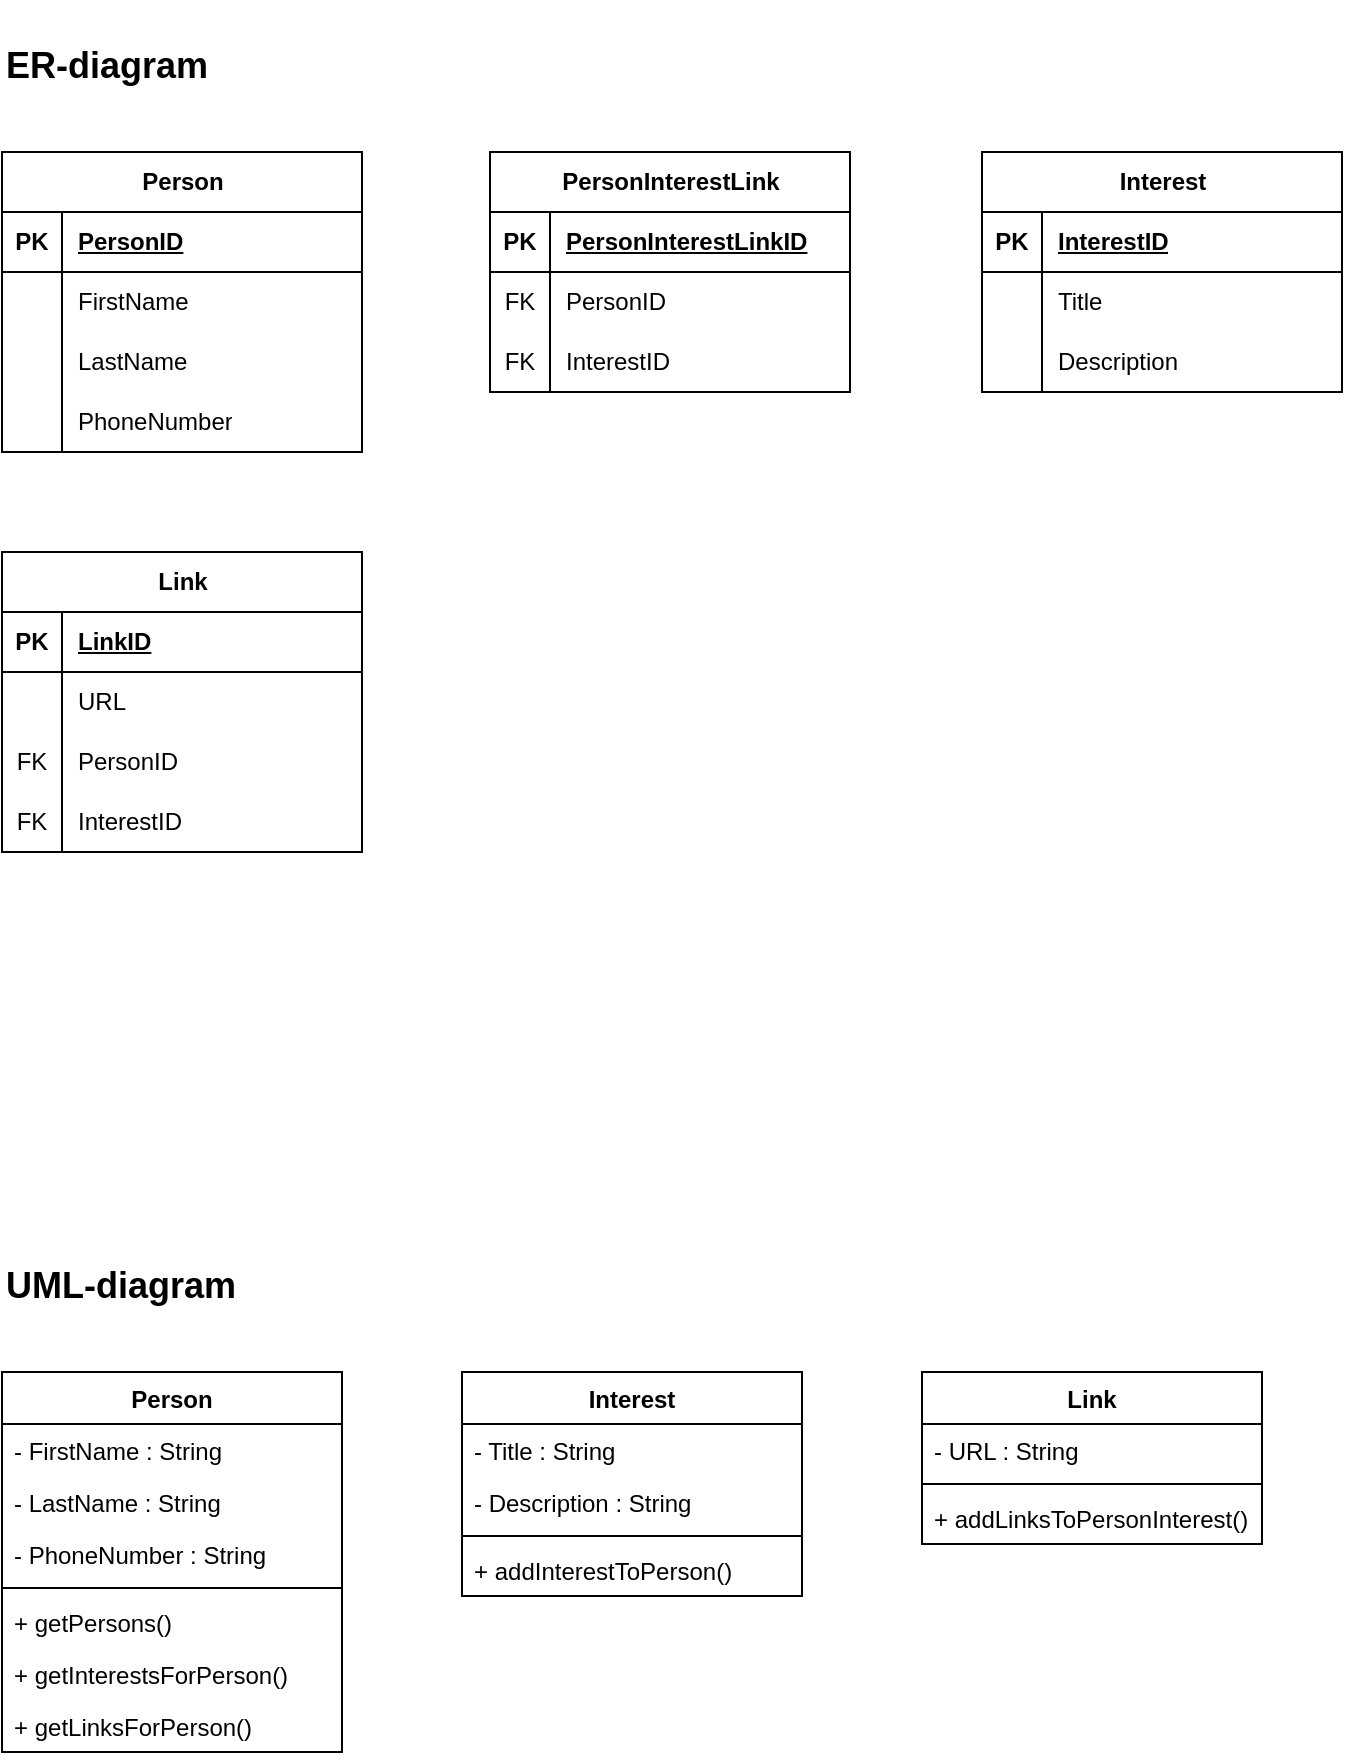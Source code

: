 <mxfile version="22.1.21" type="device">
  <diagram name="Page-1" id="60foQCLT3XqNLbGLmRLX">
    <mxGraphModel dx="1327" dy="661" grid="1" gridSize="10" guides="1" tooltips="1" connect="1" arrows="1" fold="1" page="1" pageScale="1" pageWidth="827" pageHeight="1169" math="0" shadow="0">
      <root>
        <mxCell id="0" />
        <mxCell id="1" parent="0" />
        <mxCell id="AfrjZuO4_bs4HaSVdWXM-18" value="Person" style="shape=table;startSize=30;container=1;collapsible=1;childLayout=tableLayout;fixedRows=1;rowLines=0;fontStyle=1;align=center;resizeLast=1;html=1;" vertex="1" parent="1">
          <mxGeometry x="80" y="160" width="180" height="150" as="geometry" />
        </mxCell>
        <mxCell id="AfrjZuO4_bs4HaSVdWXM-19" value="" style="shape=tableRow;horizontal=0;startSize=0;swimlaneHead=0;swimlaneBody=0;fillColor=none;collapsible=0;dropTarget=0;points=[[0,0.5],[1,0.5]];portConstraint=eastwest;top=0;left=0;right=0;bottom=1;" vertex="1" parent="AfrjZuO4_bs4HaSVdWXM-18">
          <mxGeometry y="30" width="180" height="30" as="geometry" />
        </mxCell>
        <mxCell id="AfrjZuO4_bs4HaSVdWXM-20" value="PK" style="shape=partialRectangle;connectable=0;fillColor=none;top=0;left=0;bottom=0;right=0;fontStyle=1;overflow=hidden;whiteSpace=wrap;html=1;" vertex="1" parent="AfrjZuO4_bs4HaSVdWXM-19">
          <mxGeometry width="30" height="30" as="geometry">
            <mxRectangle width="30" height="30" as="alternateBounds" />
          </mxGeometry>
        </mxCell>
        <mxCell id="AfrjZuO4_bs4HaSVdWXM-21" value="PersonID" style="shape=partialRectangle;connectable=0;fillColor=none;top=0;left=0;bottom=0;right=0;align=left;spacingLeft=6;fontStyle=5;overflow=hidden;whiteSpace=wrap;html=1;" vertex="1" parent="AfrjZuO4_bs4HaSVdWXM-19">
          <mxGeometry x="30" width="150" height="30" as="geometry">
            <mxRectangle width="150" height="30" as="alternateBounds" />
          </mxGeometry>
        </mxCell>
        <mxCell id="AfrjZuO4_bs4HaSVdWXM-22" value="" style="shape=tableRow;horizontal=0;startSize=0;swimlaneHead=0;swimlaneBody=0;fillColor=none;collapsible=0;dropTarget=0;points=[[0,0.5],[1,0.5]];portConstraint=eastwest;top=0;left=0;right=0;bottom=0;" vertex="1" parent="AfrjZuO4_bs4HaSVdWXM-18">
          <mxGeometry y="60" width="180" height="30" as="geometry" />
        </mxCell>
        <mxCell id="AfrjZuO4_bs4HaSVdWXM-23" value="" style="shape=partialRectangle;connectable=0;fillColor=none;top=0;left=0;bottom=0;right=0;editable=1;overflow=hidden;whiteSpace=wrap;html=1;" vertex="1" parent="AfrjZuO4_bs4HaSVdWXM-22">
          <mxGeometry width="30" height="30" as="geometry">
            <mxRectangle width="30" height="30" as="alternateBounds" />
          </mxGeometry>
        </mxCell>
        <mxCell id="AfrjZuO4_bs4HaSVdWXM-24" value="FirstName" style="shape=partialRectangle;connectable=0;fillColor=none;top=0;left=0;bottom=0;right=0;align=left;spacingLeft=6;overflow=hidden;whiteSpace=wrap;html=1;" vertex="1" parent="AfrjZuO4_bs4HaSVdWXM-22">
          <mxGeometry x="30" width="150" height="30" as="geometry">
            <mxRectangle width="150" height="30" as="alternateBounds" />
          </mxGeometry>
        </mxCell>
        <mxCell id="AfrjZuO4_bs4HaSVdWXM-25" value="" style="shape=tableRow;horizontal=0;startSize=0;swimlaneHead=0;swimlaneBody=0;fillColor=none;collapsible=0;dropTarget=0;points=[[0,0.5],[1,0.5]];portConstraint=eastwest;top=0;left=0;right=0;bottom=0;" vertex="1" parent="AfrjZuO4_bs4HaSVdWXM-18">
          <mxGeometry y="90" width="180" height="30" as="geometry" />
        </mxCell>
        <mxCell id="AfrjZuO4_bs4HaSVdWXM-26" value="" style="shape=partialRectangle;connectable=0;fillColor=none;top=0;left=0;bottom=0;right=0;editable=1;overflow=hidden;whiteSpace=wrap;html=1;" vertex="1" parent="AfrjZuO4_bs4HaSVdWXM-25">
          <mxGeometry width="30" height="30" as="geometry">
            <mxRectangle width="30" height="30" as="alternateBounds" />
          </mxGeometry>
        </mxCell>
        <mxCell id="AfrjZuO4_bs4HaSVdWXM-27" value="LastName" style="shape=partialRectangle;connectable=0;fillColor=none;top=0;left=0;bottom=0;right=0;align=left;spacingLeft=6;overflow=hidden;whiteSpace=wrap;html=1;" vertex="1" parent="AfrjZuO4_bs4HaSVdWXM-25">
          <mxGeometry x="30" width="150" height="30" as="geometry">
            <mxRectangle width="150" height="30" as="alternateBounds" />
          </mxGeometry>
        </mxCell>
        <mxCell id="AfrjZuO4_bs4HaSVdWXM-28" value="" style="shape=tableRow;horizontal=0;startSize=0;swimlaneHead=0;swimlaneBody=0;fillColor=none;collapsible=0;dropTarget=0;points=[[0,0.5],[1,0.5]];portConstraint=eastwest;top=0;left=0;right=0;bottom=0;" vertex="1" parent="AfrjZuO4_bs4HaSVdWXM-18">
          <mxGeometry y="120" width="180" height="30" as="geometry" />
        </mxCell>
        <mxCell id="AfrjZuO4_bs4HaSVdWXM-29" value="" style="shape=partialRectangle;connectable=0;fillColor=none;top=0;left=0;bottom=0;right=0;editable=1;overflow=hidden;whiteSpace=wrap;html=1;" vertex="1" parent="AfrjZuO4_bs4HaSVdWXM-28">
          <mxGeometry width="30" height="30" as="geometry">
            <mxRectangle width="30" height="30" as="alternateBounds" />
          </mxGeometry>
        </mxCell>
        <mxCell id="AfrjZuO4_bs4HaSVdWXM-30" value="PhoneNumber" style="shape=partialRectangle;connectable=0;fillColor=none;top=0;left=0;bottom=0;right=0;align=left;spacingLeft=6;overflow=hidden;whiteSpace=wrap;html=1;" vertex="1" parent="AfrjZuO4_bs4HaSVdWXM-28">
          <mxGeometry x="30" width="150" height="30" as="geometry">
            <mxRectangle width="150" height="30" as="alternateBounds" />
          </mxGeometry>
        </mxCell>
        <mxCell id="AfrjZuO4_bs4HaSVdWXM-44" value="PersonInterestLink" style="shape=table;startSize=30;container=1;collapsible=1;childLayout=tableLayout;fixedRows=1;rowLines=0;fontStyle=1;align=center;resizeLast=1;html=1;" vertex="1" parent="1">
          <mxGeometry x="324" y="160" width="180" height="120" as="geometry" />
        </mxCell>
        <mxCell id="AfrjZuO4_bs4HaSVdWXM-45" value="" style="shape=tableRow;horizontal=0;startSize=0;swimlaneHead=0;swimlaneBody=0;fillColor=none;collapsible=0;dropTarget=0;points=[[0,0.5],[1,0.5]];portConstraint=eastwest;top=0;left=0;right=0;bottom=1;" vertex="1" parent="AfrjZuO4_bs4HaSVdWXM-44">
          <mxGeometry y="30" width="180" height="30" as="geometry" />
        </mxCell>
        <mxCell id="AfrjZuO4_bs4HaSVdWXM-46" value="PK" style="shape=partialRectangle;connectable=0;fillColor=none;top=0;left=0;bottom=0;right=0;fontStyle=1;overflow=hidden;whiteSpace=wrap;html=1;" vertex="1" parent="AfrjZuO4_bs4HaSVdWXM-45">
          <mxGeometry width="30" height="30" as="geometry">
            <mxRectangle width="30" height="30" as="alternateBounds" />
          </mxGeometry>
        </mxCell>
        <mxCell id="AfrjZuO4_bs4HaSVdWXM-47" value="PersonInterestLinkID" style="shape=partialRectangle;connectable=0;fillColor=none;top=0;left=0;bottom=0;right=0;align=left;spacingLeft=6;fontStyle=5;overflow=hidden;whiteSpace=wrap;html=1;" vertex="1" parent="AfrjZuO4_bs4HaSVdWXM-45">
          <mxGeometry x="30" width="150" height="30" as="geometry">
            <mxRectangle width="150" height="30" as="alternateBounds" />
          </mxGeometry>
        </mxCell>
        <mxCell id="AfrjZuO4_bs4HaSVdWXM-48" value="" style="shape=tableRow;horizontal=0;startSize=0;swimlaneHead=0;swimlaneBody=0;fillColor=none;collapsible=0;dropTarget=0;points=[[0,0.5],[1,0.5]];portConstraint=eastwest;top=0;left=0;right=0;bottom=0;" vertex="1" parent="AfrjZuO4_bs4HaSVdWXM-44">
          <mxGeometry y="60" width="180" height="30" as="geometry" />
        </mxCell>
        <mxCell id="AfrjZuO4_bs4HaSVdWXM-49" value="FK" style="shape=partialRectangle;connectable=0;fillColor=none;top=0;left=0;bottom=0;right=0;editable=1;overflow=hidden;whiteSpace=wrap;html=1;" vertex="1" parent="AfrjZuO4_bs4HaSVdWXM-48">
          <mxGeometry width="30" height="30" as="geometry">
            <mxRectangle width="30" height="30" as="alternateBounds" />
          </mxGeometry>
        </mxCell>
        <mxCell id="AfrjZuO4_bs4HaSVdWXM-50" value="PersonID" style="shape=partialRectangle;connectable=0;fillColor=none;top=0;left=0;bottom=0;right=0;align=left;spacingLeft=6;overflow=hidden;whiteSpace=wrap;html=1;" vertex="1" parent="AfrjZuO4_bs4HaSVdWXM-48">
          <mxGeometry x="30" width="150" height="30" as="geometry">
            <mxRectangle width="150" height="30" as="alternateBounds" />
          </mxGeometry>
        </mxCell>
        <mxCell id="AfrjZuO4_bs4HaSVdWXM-51" value="" style="shape=tableRow;horizontal=0;startSize=0;swimlaneHead=0;swimlaneBody=0;fillColor=none;collapsible=0;dropTarget=0;points=[[0,0.5],[1,0.5]];portConstraint=eastwest;top=0;left=0;right=0;bottom=0;" vertex="1" parent="AfrjZuO4_bs4HaSVdWXM-44">
          <mxGeometry y="90" width="180" height="30" as="geometry" />
        </mxCell>
        <mxCell id="AfrjZuO4_bs4HaSVdWXM-52" value="FK" style="shape=partialRectangle;connectable=0;fillColor=none;top=0;left=0;bottom=0;right=0;editable=1;overflow=hidden;whiteSpace=wrap;html=1;" vertex="1" parent="AfrjZuO4_bs4HaSVdWXM-51">
          <mxGeometry width="30" height="30" as="geometry">
            <mxRectangle width="30" height="30" as="alternateBounds" />
          </mxGeometry>
        </mxCell>
        <mxCell id="AfrjZuO4_bs4HaSVdWXM-53" value="InterestID" style="shape=partialRectangle;connectable=0;fillColor=none;top=0;left=0;bottom=0;right=0;align=left;spacingLeft=6;overflow=hidden;whiteSpace=wrap;html=1;" vertex="1" parent="AfrjZuO4_bs4HaSVdWXM-51">
          <mxGeometry x="30" width="150" height="30" as="geometry">
            <mxRectangle width="150" height="30" as="alternateBounds" />
          </mxGeometry>
        </mxCell>
        <mxCell id="AfrjZuO4_bs4HaSVdWXM-57" value="Interest" style="shape=table;startSize=30;container=1;collapsible=1;childLayout=tableLayout;fixedRows=1;rowLines=0;fontStyle=1;align=center;resizeLast=1;html=1;" vertex="1" parent="1">
          <mxGeometry x="570" y="160" width="180" height="120" as="geometry" />
        </mxCell>
        <mxCell id="AfrjZuO4_bs4HaSVdWXM-58" value="" style="shape=tableRow;horizontal=0;startSize=0;swimlaneHead=0;swimlaneBody=0;fillColor=none;collapsible=0;dropTarget=0;points=[[0,0.5],[1,0.5]];portConstraint=eastwest;top=0;left=0;right=0;bottom=1;" vertex="1" parent="AfrjZuO4_bs4HaSVdWXM-57">
          <mxGeometry y="30" width="180" height="30" as="geometry" />
        </mxCell>
        <mxCell id="AfrjZuO4_bs4HaSVdWXM-59" value="PK" style="shape=partialRectangle;connectable=0;fillColor=none;top=0;left=0;bottom=0;right=0;fontStyle=1;overflow=hidden;whiteSpace=wrap;html=1;" vertex="1" parent="AfrjZuO4_bs4HaSVdWXM-58">
          <mxGeometry width="30" height="30" as="geometry">
            <mxRectangle width="30" height="30" as="alternateBounds" />
          </mxGeometry>
        </mxCell>
        <mxCell id="AfrjZuO4_bs4HaSVdWXM-60" value="InterestID" style="shape=partialRectangle;connectable=0;fillColor=none;top=0;left=0;bottom=0;right=0;align=left;spacingLeft=6;fontStyle=5;overflow=hidden;whiteSpace=wrap;html=1;" vertex="1" parent="AfrjZuO4_bs4HaSVdWXM-58">
          <mxGeometry x="30" width="150" height="30" as="geometry">
            <mxRectangle width="150" height="30" as="alternateBounds" />
          </mxGeometry>
        </mxCell>
        <mxCell id="AfrjZuO4_bs4HaSVdWXM-64" value="" style="shape=tableRow;horizontal=0;startSize=0;swimlaneHead=0;swimlaneBody=0;fillColor=none;collapsible=0;dropTarget=0;points=[[0,0.5],[1,0.5]];portConstraint=eastwest;top=0;left=0;right=0;bottom=0;" vertex="1" parent="AfrjZuO4_bs4HaSVdWXM-57">
          <mxGeometry y="60" width="180" height="30" as="geometry" />
        </mxCell>
        <mxCell id="AfrjZuO4_bs4HaSVdWXM-65" value="" style="shape=partialRectangle;connectable=0;fillColor=none;top=0;left=0;bottom=0;right=0;editable=1;overflow=hidden;whiteSpace=wrap;html=1;" vertex="1" parent="AfrjZuO4_bs4HaSVdWXM-64">
          <mxGeometry width="30" height="30" as="geometry">
            <mxRectangle width="30" height="30" as="alternateBounds" />
          </mxGeometry>
        </mxCell>
        <mxCell id="AfrjZuO4_bs4HaSVdWXM-66" value="Title" style="shape=partialRectangle;connectable=0;fillColor=none;top=0;left=0;bottom=0;right=0;align=left;spacingLeft=6;overflow=hidden;whiteSpace=wrap;html=1;" vertex="1" parent="AfrjZuO4_bs4HaSVdWXM-64">
          <mxGeometry x="30" width="150" height="30" as="geometry">
            <mxRectangle width="150" height="30" as="alternateBounds" />
          </mxGeometry>
        </mxCell>
        <mxCell id="AfrjZuO4_bs4HaSVdWXM-67" value="" style="shape=tableRow;horizontal=0;startSize=0;swimlaneHead=0;swimlaneBody=0;fillColor=none;collapsible=0;dropTarget=0;points=[[0,0.5],[1,0.5]];portConstraint=eastwest;top=0;left=0;right=0;bottom=0;" vertex="1" parent="AfrjZuO4_bs4HaSVdWXM-57">
          <mxGeometry y="90" width="180" height="30" as="geometry" />
        </mxCell>
        <mxCell id="AfrjZuO4_bs4HaSVdWXM-68" value="" style="shape=partialRectangle;connectable=0;fillColor=none;top=0;left=0;bottom=0;right=0;editable=1;overflow=hidden;whiteSpace=wrap;html=1;" vertex="1" parent="AfrjZuO4_bs4HaSVdWXM-67">
          <mxGeometry width="30" height="30" as="geometry">
            <mxRectangle width="30" height="30" as="alternateBounds" />
          </mxGeometry>
        </mxCell>
        <mxCell id="AfrjZuO4_bs4HaSVdWXM-69" value="Description" style="shape=partialRectangle;connectable=0;fillColor=none;top=0;left=0;bottom=0;right=0;align=left;spacingLeft=6;overflow=hidden;whiteSpace=wrap;html=1;" vertex="1" parent="AfrjZuO4_bs4HaSVdWXM-67">
          <mxGeometry x="30" width="150" height="30" as="geometry">
            <mxRectangle width="150" height="30" as="alternateBounds" />
          </mxGeometry>
        </mxCell>
        <mxCell id="AfrjZuO4_bs4HaSVdWXM-70" value="Link" style="shape=table;startSize=30;container=1;collapsible=1;childLayout=tableLayout;fixedRows=1;rowLines=0;fontStyle=1;align=center;resizeLast=1;html=1;" vertex="1" parent="1">
          <mxGeometry x="80" y="360" width="180" height="150" as="geometry" />
        </mxCell>
        <mxCell id="AfrjZuO4_bs4HaSVdWXM-71" value="" style="shape=tableRow;horizontal=0;startSize=0;swimlaneHead=0;swimlaneBody=0;fillColor=none;collapsible=0;dropTarget=0;points=[[0,0.5],[1,0.5]];portConstraint=eastwest;top=0;left=0;right=0;bottom=1;" vertex="1" parent="AfrjZuO4_bs4HaSVdWXM-70">
          <mxGeometry y="30" width="180" height="30" as="geometry" />
        </mxCell>
        <mxCell id="AfrjZuO4_bs4HaSVdWXM-72" value="PK" style="shape=partialRectangle;connectable=0;fillColor=none;top=0;left=0;bottom=0;right=0;fontStyle=1;overflow=hidden;whiteSpace=wrap;html=1;" vertex="1" parent="AfrjZuO4_bs4HaSVdWXM-71">
          <mxGeometry width="30" height="30" as="geometry">
            <mxRectangle width="30" height="30" as="alternateBounds" />
          </mxGeometry>
        </mxCell>
        <mxCell id="AfrjZuO4_bs4HaSVdWXM-73" value="LinkID" style="shape=partialRectangle;connectable=0;fillColor=none;top=0;left=0;bottom=0;right=0;align=left;spacingLeft=6;fontStyle=5;overflow=hidden;whiteSpace=wrap;html=1;" vertex="1" parent="AfrjZuO4_bs4HaSVdWXM-71">
          <mxGeometry x="30" width="150" height="30" as="geometry">
            <mxRectangle width="150" height="30" as="alternateBounds" />
          </mxGeometry>
        </mxCell>
        <mxCell id="AfrjZuO4_bs4HaSVdWXM-74" value="" style="shape=tableRow;horizontal=0;startSize=0;swimlaneHead=0;swimlaneBody=0;fillColor=none;collapsible=0;dropTarget=0;points=[[0,0.5],[1,0.5]];portConstraint=eastwest;top=0;left=0;right=0;bottom=0;" vertex="1" parent="AfrjZuO4_bs4HaSVdWXM-70">
          <mxGeometry y="60" width="180" height="30" as="geometry" />
        </mxCell>
        <mxCell id="AfrjZuO4_bs4HaSVdWXM-75" value="" style="shape=partialRectangle;connectable=0;fillColor=none;top=0;left=0;bottom=0;right=0;editable=1;overflow=hidden;whiteSpace=wrap;html=1;" vertex="1" parent="AfrjZuO4_bs4HaSVdWXM-74">
          <mxGeometry width="30" height="30" as="geometry">
            <mxRectangle width="30" height="30" as="alternateBounds" />
          </mxGeometry>
        </mxCell>
        <mxCell id="AfrjZuO4_bs4HaSVdWXM-76" value="URL" style="shape=partialRectangle;connectable=0;fillColor=none;top=0;left=0;bottom=0;right=0;align=left;spacingLeft=6;overflow=hidden;whiteSpace=wrap;html=1;" vertex="1" parent="AfrjZuO4_bs4HaSVdWXM-74">
          <mxGeometry x="30" width="150" height="30" as="geometry">
            <mxRectangle width="150" height="30" as="alternateBounds" />
          </mxGeometry>
        </mxCell>
        <mxCell id="AfrjZuO4_bs4HaSVdWXM-77" value="" style="shape=tableRow;horizontal=0;startSize=0;swimlaneHead=0;swimlaneBody=0;fillColor=none;collapsible=0;dropTarget=0;points=[[0,0.5],[1,0.5]];portConstraint=eastwest;top=0;left=0;right=0;bottom=0;" vertex="1" parent="AfrjZuO4_bs4HaSVdWXM-70">
          <mxGeometry y="90" width="180" height="30" as="geometry" />
        </mxCell>
        <mxCell id="AfrjZuO4_bs4HaSVdWXM-78" value="FK" style="shape=partialRectangle;connectable=0;fillColor=none;top=0;left=0;bottom=0;right=0;editable=1;overflow=hidden;whiteSpace=wrap;html=1;" vertex="1" parent="AfrjZuO4_bs4HaSVdWXM-77">
          <mxGeometry width="30" height="30" as="geometry">
            <mxRectangle width="30" height="30" as="alternateBounds" />
          </mxGeometry>
        </mxCell>
        <mxCell id="AfrjZuO4_bs4HaSVdWXM-79" value="PersonID" style="shape=partialRectangle;connectable=0;fillColor=none;top=0;left=0;bottom=0;right=0;align=left;spacingLeft=6;overflow=hidden;whiteSpace=wrap;html=1;" vertex="1" parent="AfrjZuO4_bs4HaSVdWXM-77">
          <mxGeometry x="30" width="150" height="30" as="geometry">
            <mxRectangle width="150" height="30" as="alternateBounds" />
          </mxGeometry>
        </mxCell>
        <mxCell id="AfrjZuO4_bs4HaSVdWXM-80" value="" style="shape=tableRow;horizontal=0;startSize=0;swimlaneHead=0;swimlaneBody=0;fillColor=none;collapsible=0;dropTarget=0;points=[[0,0.5],[1,0.5]];portConstraint=eastwest;top=0;left=0;right=0;bottom=0;" vertex="1" parent="AfrjZuO4_bs4HaSVdWXM-70">
          <mxGeometry y="120" width="180" height="30" as="geometry" />
        </mxCell>
        <mxCell id="AfrjZuO4_bs4HaSVdWXM-81" value="FK" style="shape=partialRectangle;connectable=0;fillColor=none;top=0;left=0;bottom=0;right=0;editable=1;overflow=hidden;whiteSpace=wrap;html=1;" vertex="1" parent="AfrjZuO4_bs4HaSVdWXM-80">
          <mxGeometry width="30" height="30" as="geometry">
            <mxRectangle width="30" height="30" as="alternateBounds" />
          </mxGeometry>
        </mxCell>
        <mxCell id="AfrjZuO4_bs4HaSVdWXM-82" value="InterestID" style="shape=partialRectangle;connectable=0;fillColor=none;top=0;left=0;bottom=0;right=0;align=left;spacingLeft=6;overflow=hidden;whiteSpace=wrap;html=1;" vertex="1" parent="AfrjZuO4_bs4HaSVdWXM-80">
          <mxGeometry x="30" width="150" height="30" as="geometry">
            <mxRectangle width="150" height="30" as="alternateBounds" />
          </mxGeometry>
        </mxCell>
        <mxCell id="AfrjZuO4_bs4HaSVdWXM-83" value="&lt;h1&gt;&lt;font style=&quot;font-size: 18px;&quot;&gt;ER-diagram&amp;nbsp;&lt;/font&gt;&lt;/h1&gt;" style="text;html=1;strokeColor=none;fillColor=none;align=left;verticalAlign=middle;whiteSpace=wrap;rounded=0;" vertex="1" parent="1">
          <mxGeometry x="80" y="100" width="160" height="30" as="geometry" />
        </mxCell>
        <mxCell id="AfrjZuO4_bs4HaSVdWXM-130" value="Person" style="swimlane;fontStyle=1;align=center;verticalAlign=top;childLayout=stackLayout;horizontal=1;startSize=26;horizontalStack=0;resizeParent=1;resizeParentMax=0;resizeLast=0;collapsible=1;marginBottom=0;whiteSpace=wrap;html=1;" vertex="1" parent="1">
          <mxGeometry x="80" y="770" width="170" height="190" as="geometry" />
        </mxCell>
        <mxCell id="AfrjZuO4_bs4HaSVdWXM-131" value="- FirstName : String" style="text;strokeColor=none;fillColor=none;align=left;verticalAlign=top;spacingLeft=4;spacingRight=4;overflow=hidden;rotatable=0;points=[[0,0.5],[1,0.5]];portConstraint=eastwest;whiteSpace=wrap;html=1;" vertex="1" parent="AfrjZuO4_bs4HaSVdWXM-130">
          <mxGeometry y="26" width="170" height="26" as="geometry" />
        </mxCell>
        <mxCell id="AfrjZuO4_bs4HaSVdWXM-134" value="- LastName : String" style="text;strokeColor=none;fillColor=none;align=left;verticalAlign=top;spacingLeft=4;spacingRight=4;overflow=hidden;rotatable=0;points=[[0,0.5],[1,0.5]];portConstraint=eastwest;whiteSpace=wrap;html=1;" vertex="1" parent="AfrjZuO4_bs4HaSVdWXM-130">
          <mxGeometry y="52" width="170" height="26" as="geometry" />
        </mxCell>
        <mxCell id="AfrjZuO4_bs4HaSVdWXM-135" value="- PhoneNumber : String" style="text;strokeColor=none;fillColor=none;align=left;verticalAlign=top;spacingLeft=4;spacingRight=4;overflow=hidden;rotatable=0;points=[[0,0.5],[1,0.5]];portConstraint=eastwest;whiteSpace=wrap;html=1;" vertex="1" parent="AfrjZuO4_bs4HaSVdWXM-130">
          <mxGeometry y="78" width="170" height="26" as="geometry" />
        </mxCell>
        <mxCell id="AfrjZuO4_bs4HaSVdWXM-132" value="" style="line;strokeWidth=1;fillColor=none;align=left;verticalAlign=middle;spacingTop=-1;spacingLeft=3;spacingRight=3;rotatable=0;labelPosition=right;points=[];portConstraint=eastwest;strokeColor=inherit;" vertex="1" parent="AfrjZuO4_bs4HaSVdWXM-130">
          <mxGeometry y="104" width="170" height="8" as="geometry" />
        </mxCell>
        <mxCell id="AfrjZuO4_bs4HaSVdWXM-133" value="+ getPersons()" style="text;strokeColor=none;fillColor=none;align=left;verticalAlign=top;spacingLeft=4;spacingRight=4;overflow=hidden;rotatable=0;points=[[0,0.5],[1,0.5]];portConstraint=eastwest;whiteSpace=wrap;html=1;" vertex="1" parent="AfrjZuO4_bs4HaSVdWXM-130">
          <mxGeometry y="112" width="170" height="26" as="geometry" />
        </mxCell>
        <mxCell id="AfrjZuO4_bs4HaSVdWXM-136" value="+ getInterestsForPerson()" style="text;strokeColor=none;fillColor=none;align=left;verticalAlign=top;spacingLeft=4;spacingRight=4;overflow=hidden;rotatable=0;points=[[0,0.5],[1,0.5]];portConstraint=eastwest;whiteSpace=wrap;html=1;" vertex="1" parent="AfrjZuO4_bs4HaSVdWXM-130">
          <mxGeometry y="138" width="170" height="26" as="geometry" />
        </mxCell>
        <mxCell id="AfrjZuO4_bs4HaSVdWXM-151" value="+ getLinksForPerson()" style="text;strokeColor=none;fillColor=none;align=left;verticalAlign=top;spacingLeft=4;spacingRight=4;overflow=hidden;rotatable=0;points=[[0,0.5],[1,0.5]];portConstraint=eastwest;whiteSpace=wrap;html=1;" vertex="1" parent="AfrjZuO4_bs4HaSVdWXM-130">
          <mxGeometry y="164" width="170" height="26" as="geometry" />
        </mxCell>
        <mxCell id="AfrjZuO4_bs4HaSVdWXM-137" value="Interest" style="swimlane;fontStyle=1;align=center;verticalAlign=top;childLayout=stackLayout;horizontal=1;startSize=26;horizontalStack=0;resizeParent=1;resizeParentMax=0;resizeLast=0;collapsible=1;marginBottom=0;whiteSpace=wrap;html=1;" vertex="1" parent="1">
          <mxGeometry x="310" y="770" width="170" height="112" as="geometry" />
        </mxCell>
        <mxCell id="AfrjZuO4_bs4HaSVdWXM-138" value="- Title&amp;nbsp;: String" style="text;strokeColor=none;fillColor=none;align=left;verticalAlign=top;spacingLeft=4;spacingRight=4;overflow=hidden;rotatable=0;points=[[0,0.5],[1,0.5]];portConstraint=eastwest;whiteSpace=wrap;html=1;" vertex="1" parent="AfrjZuO4_bs4HaSVdWXM-137">
          <mxGeometry y="26" width="170" height="26" as="geometry" />
        </mxCell>
        <mxCell id="AfrjZuO4_bs4HaSVdWXM-139" value="- Description&amp;nbsp;: String" style="text;strokeColor=none;fillColor=none;align=left;verticalAlign=top;spacingLeft=4;spacingRight=4;overflow=hidden;rotatable=0;points=[[0,0.5],[1,0.5]];portConstraint=eastwest;whiteSpace=wrap;html=1;" vertex="1" parent="AfrjZuO4_bs4HaSVdWXM-137">
          <mxGeometry y="52" width="170" height="26" as="geometry" />
        </mxCell>
        <mxCell id="AfrjZuO4_bs4HaSVdWXM-141" value="" style="line;strokeWidth=1;fillColor=none;align=left;verticalAlign=middle;spacingTop=-1;spacingLeft=3;spacingRight=3;rotatable=0;labelPosition=right;points=[];portConstraint=eastwest;strokeColor=inherit;" vertex="1" parent="AfrjZuO4_bs4HaSVdWXM-137">
          <mxGeometry y="78" width="170" height="8" as="geometry" />
        </mxCell>
        <mxCell id="AfrjZuO4_bs4HaSVdWXM-152" value="+&amp;nbsp;addInterestToPerson()" style="text;strokeColor=none;fillColor=none;align=left;verticalAlign=top;spacingLeft=4;spacingRight=4;overflow=hidden;rotatable=0;points=[[0,0.5],[1,0.5]];portConstraint=eastwest;whiteSpace=wrap;html=1;" vertex="1" parent="AfrjZuO4_bs4HaSVdWXM-137">
          <mxGeometry y="86" width="170" height="26" as="geometry" />
        </mxCell>
        <mxCell id="AfrjZuO4_bs4HaSVdWXM-144" value="Link" style="swimlane;fontStyle=1;align=center;verticalAlign=top;childLayout=stackLayout;horizontal=1;startSize=26;horizontalStack=0;resizeParent=1;resizeParentMax=0;resizeLast=0;collapsible=1;marginBottom=0;whiteSpace=wrap;html=1;" vertex="1" parent="1">
          <mxGeometry x="540" y="770" width="170" height="86" as="geometry" />
        </mxCell>
        <mxCell id="AfrjZuO4_bs4HaSVdWXM-145" value="-&amp;nbsp;URL : String" style="text;strokeColor=none;fillColor=none;align=left;verticalAlign=top;spacingLeft=4;spacingRight=4;overflow=hidden;rotatable=0;points=[[0,0.5],[1,0.5]];portConstraint=eastwest;whiteSpace=wrap;html=1;" vertex="1" parent="AfrjZuO4_bs4HaSVdWXM-144">
          <mxGeometry y="26" width="170" height="26" as="geometry" />
        </mxCell>
        <mxCell id="AfrjZuO4_bs4HaSVdWXM-148" value="" style="line;strokeWidth=1;fillColor=none;align=left;verticalAlign=middle;spacingTop=-1;spacingLeft=3;spacingRight=3;rotatable=0;labelPosition=right;points=[];portConstraint=eastwest;strokeColor=inherit;" vertex="1" parent="AfrjZuO4_bs4HaSVdWXM-144">
          <mxGeometry y="52" width="170" height="8" as="geometry" />
        </mxCell>
        <mxCell id="AfrjZuO4_bs4HaSVdWXM-153" value="+&amp;nbsp;addLinksToPersonInterest()" style="text;strokeColor=none;fillColor=none;align=left;verticalAlign=top;spacingLeft=4;spacingRight=4;overflow=hidden;rotatable=0;points=[[0,0.5],[1,0.5]];portConstraint=eastwest;whiteSpace=wrap;html=1;" vertex="1" parent="AfrjZuO4_bs4HaSVdWXM-144">
          <mxGeometry y="60" width="170" height="26" as="geometry" />
        </mxCell>
        <mxCell id="AfrjZuO4_bs4HaSVdWXM-160" value="&lt;h1&gt;&lt;font style=&quot;font-size: 18px;&quot;&gt;UML-diagram&amp;nbsp;&lt;/font&gt;&lt;/h1&gt;" style="text;html=1;strokeColor=none;fillColor=none;align=left;verticalAlign=middle;whiteSpace=wrap;rounded=0;" vertex="1" parent="1">
          <mxGeometry x="80" y="710" width="160" height="30" as="geometry" />
        </mxCell>
      </root>
    </mxGraphModel>
  </diagram>
</mxfile>
